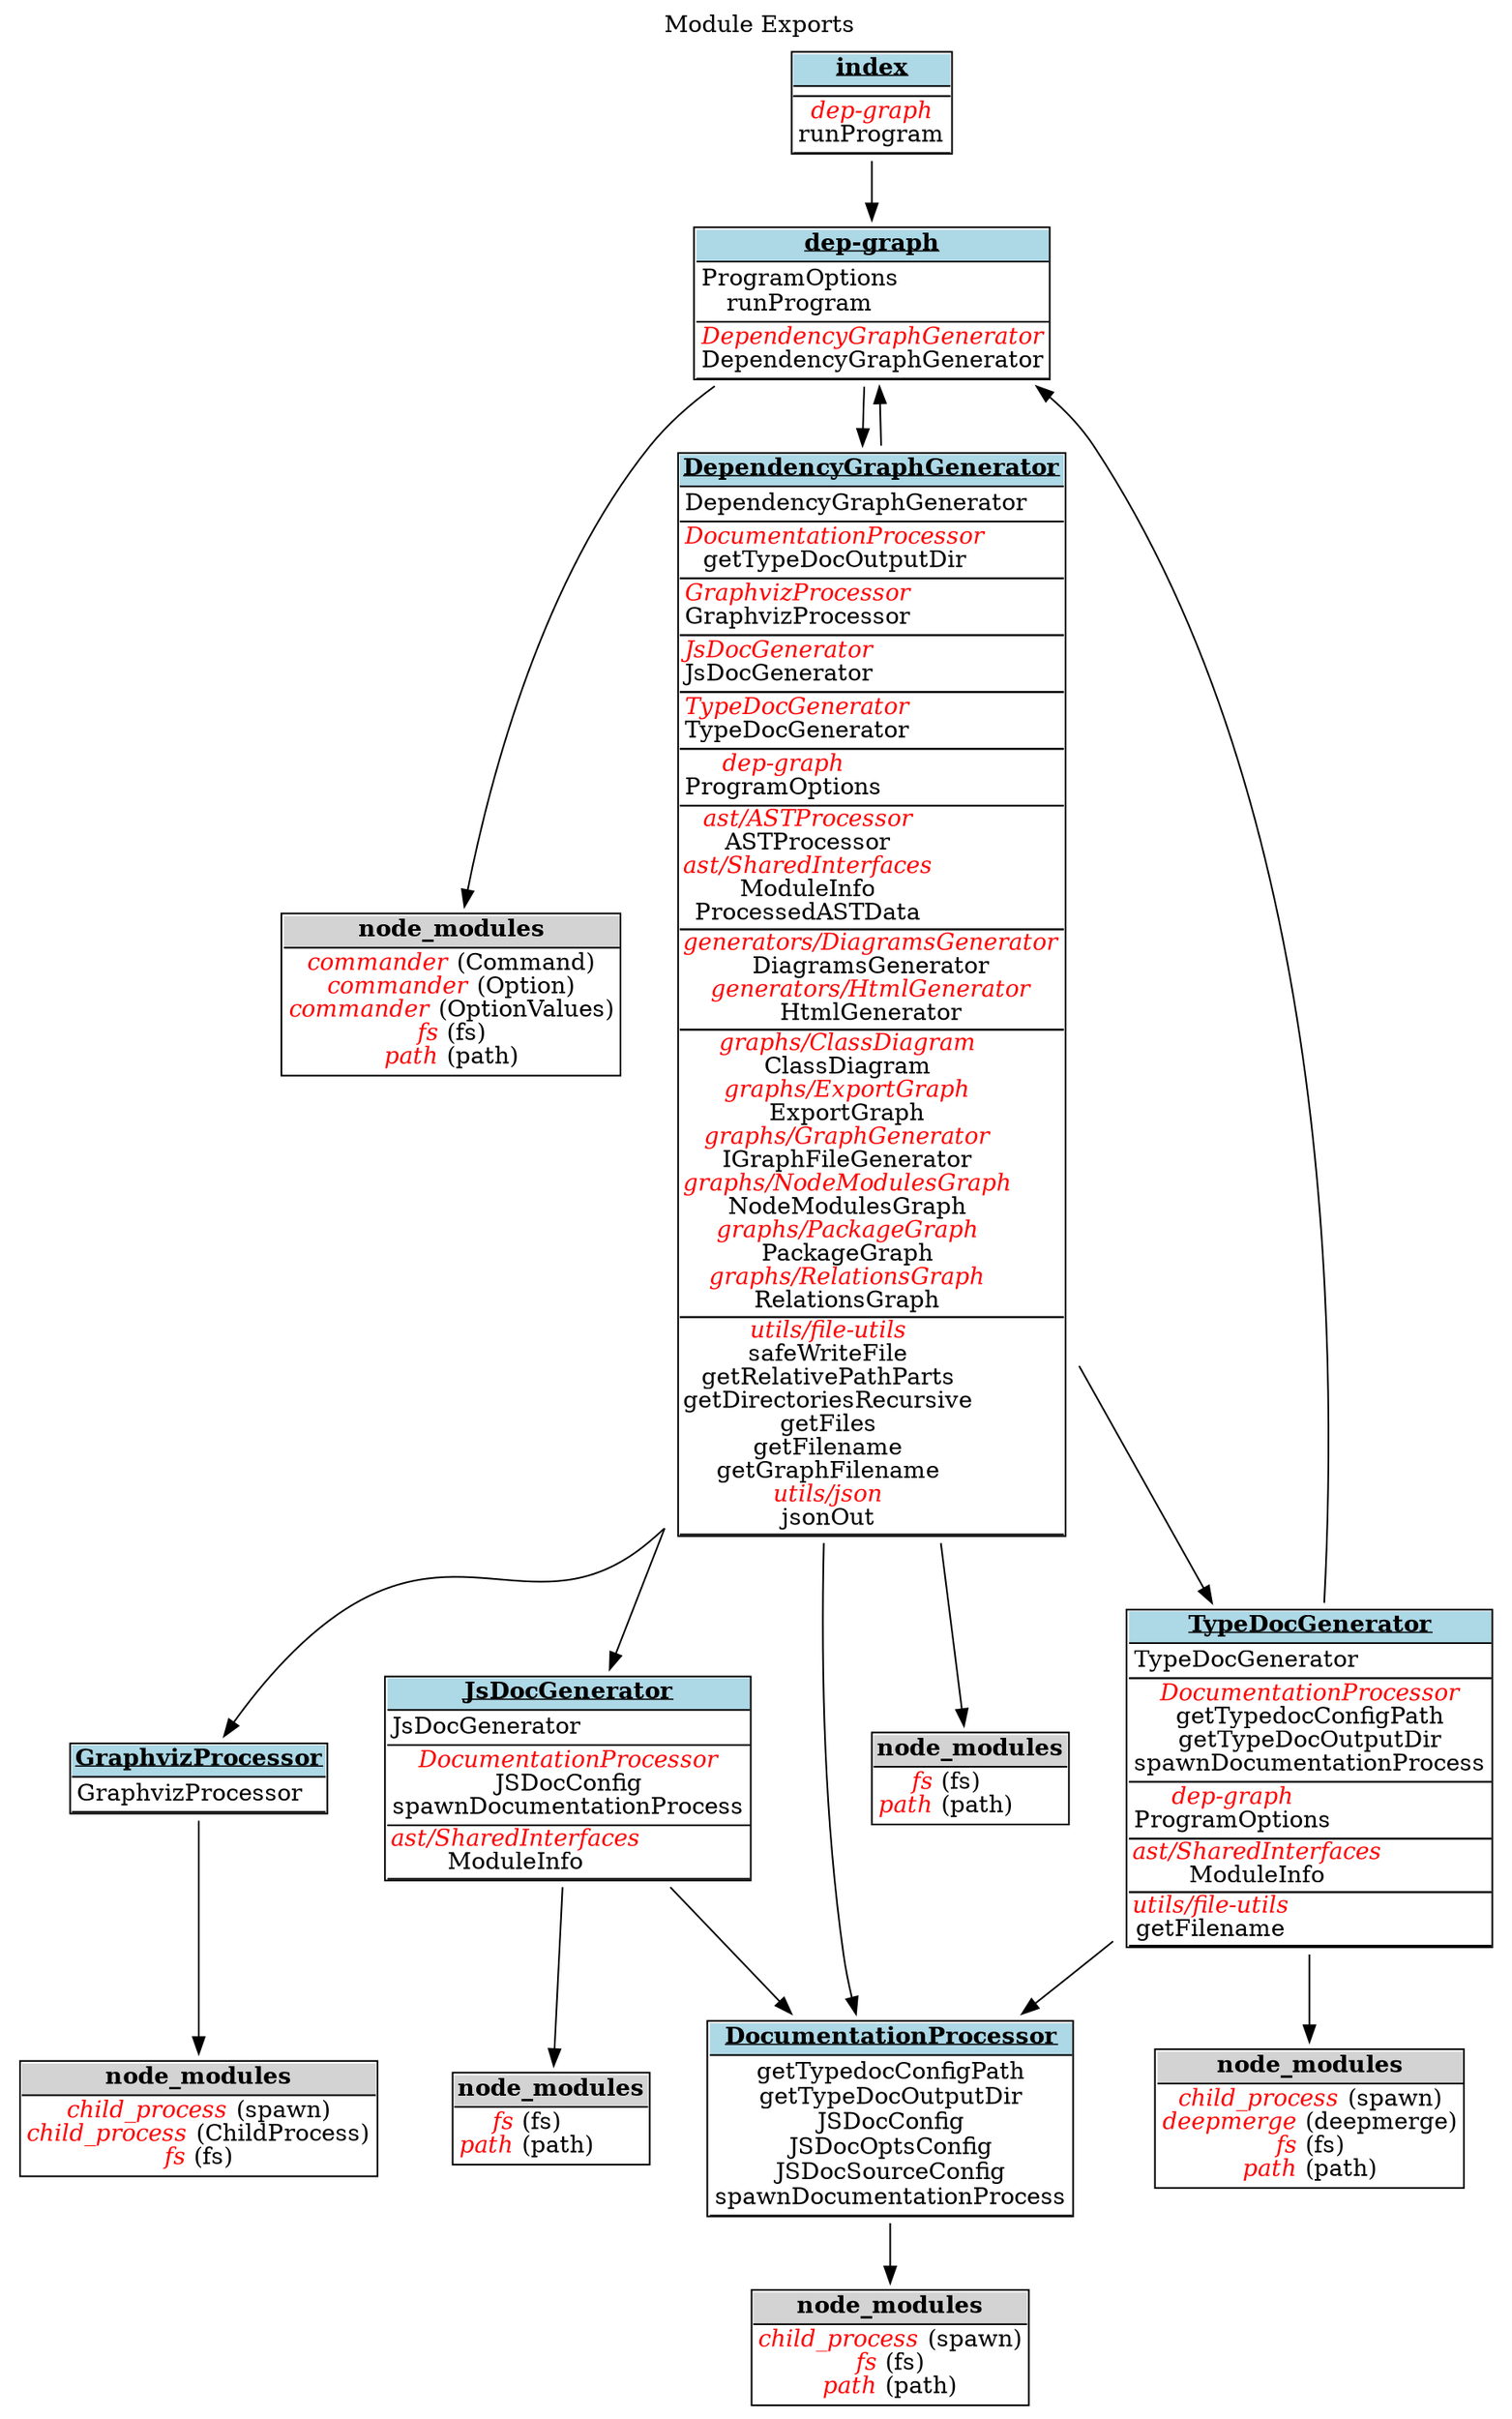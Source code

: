 digraph {label=" Module Exports";
labelloc="t";
"dep-graph" [shape=none, label=<<TABLE cellspacing="0" cellborder="0" align="left">
<TR><TD bgcolor="lightblue" HREF="tsdocs\modules\dep-graph.html" TARGET="_blank" align="center"><U><B>dep-graph</B></U></TD></TR>
<TR><TD BORDER="1" SIDES="TB" align="left">
ProgramOptions<BR/>
runProgram<BR/>
</TD></TR>
<TR><TD BORDER="1" SIDES="TB" align="left">
<font color="red"><I>DependencyGraphGenerator</I></font><BR/>
DependencyGraphGenerator<BR/>
</TD></TR>
</TABLE>>];
"dep-graph-node_modules" [shape=none, label=<<TABLE cellspacing="0" cellborder="0" align="left">
<TR><TD bgcolor="lightgrey" align="center"><B>node_modules</B></TD></TR>
<TR><TD BORDER="1" SIDES="T" align="left">
<font color="red"><I>commander</I></font> (Command)<BR/>
<font color="red"><I>commander</I></font> (Option)<BR/>
<font color="red"><I>commander</I></font> (OptionValues)<BR/>
<font color="red"><I>fs</I></font> (fs)<BR/>
<font color="red"><I>path</I></font> (path)<BR/>
</TD></TR>
</TABLE>>];
"dep-graph"->"dep-graph-node_modules";
"DependencyGraphGenerator" [shape=none, label=<<TABLE cellspacing="0" cellborder="0" align="left">
<TR><TD bgcolor="lightblue" HREF="tsdocs\modules\DependencyGraphGenerator.html" TARGET="_blank" align="center"><U><B>DependencyGraphGenerator</B></U></TD></TR>
<TR><TD BORDER="1" SIDES="TB" align="left">
DependencyGraphGenerator<BR/>
</TD></TR>
<TR><TD BORDER="1" SIDES="TB" align="left">
<font color="red"><I>DocumentationProcessor</I></font><BR/>
getTypeDocOutputDir<BR/>
</TD></TR>
<TR><TD BORDER="1" SIDES="TB" align="left">
<font color="red"><I>GraphvizProcessor</I></font><BR/>
GraphvizProcessor<BR/>
</TD></TR>
<TR><TD BORDER="1" SIDES="TB" align="left">
<font color="red"><I>JsDocGenerator</I></font><BR/>
JsDocGenerator<BR/>
</TD></TR>
<TR><TD BORDER="1" SIDES="TB" align="left">
<font color="red"><I>TypeDocGenerator</I></font><BR/>
TypeDocGenerator<BR/>
</TD></TR>
<TR><TD BORDER="1" SIDES="TB" align="left">
<font color="red"><I>dep-graph</I></font><BR/>
ProgramOptions<BR/>
</TD></TR>
<TR><TD BORDER="1" SIDES="TB" cellpadding="1" align="left">
<font color="red"><I>ast/ASTProcessor</I></font><BR/>
ASTProcessor<BR/>
<font color="red"><I>ast/SharedInterfaces</I></font><BR/>
ModuleInfo<BR/>
ProcessedASTData<BR/>
</TD></TR>
<TR><TD BORDER="1" SIDES="TB" cellpadding="1" align="left">
<font color="red"><I>generators/DiagramsGenerator</I></font><BR/>
DiagramsGenerator<BR/>
<font color="red"><I>generators/HtmlGenerator</I></font><BR/>
HtmlGenerator<BR/>
</TD></TR>
<TR><TD BORDER="1" SIDES="TB" cellpadding="1" align="left">
<font color="red"><I>graphs/ClassDiagram</I></font><BR/>
ClassDiagram<BR/>
<font color="red"><I>graphs/ExportGraph</I></font><BR/>
ExportGraph<BR/>
<font color="red"><I>graphs/GraphGenerator</I></font><BR/>
IGraphFileGenerator<BR/>
<font color="red"><I>graphs/NodeModulesGraph</I></font><BR/>
NodeModulesGraph<BR/>
<font color="red"><I>graphs/PackageGraph</I></font><BR/>
PackageGraph<BR/>
<font color="red"><I>graphs/RelationsGraph</I></font><BR/>
RelationsGraph<BR/>
</TD></TR>
<TR><TD BORDER="1" SIDES="TB" cellpadding="1" align="left">
<font color="red"><I>utils/file-utils</I></font><BR/>
safeWriteFile<BR/>
getRelativePathParts<BR/>
getDirectoriesRecursive<BR/>
getFiles<BR/>
getFilename<BR/>
getGraphFilename<BR/>
<font color="red"><I>utils/json</I></font><BR/>
jsonOut<BR/>
</TD></TR>
</TABLE>>];
"DependencyGraphGenerator-node_modules" [shape=none, label=<<TABLE cellspacing="0" cellborder="0" align="left">
<TR><TD bgcolor="lightgrey" align="center"><B>node_modules</B></TD></TR>
<TR><TD BORDER="1" SIDES="T" align="left">
<font color="red"><I>fs</I></font> (fs)<BR/>
<font color="red"><I>path</I></font> (path)<BR/>
</TD></TR>
</TABLE>>];
"DependencyGraphGenerator"->"DependencyGraphGenerator-node_modules";
"DocumentationProcessor" [shape=none, label=<<TABLE cellspacing="0" cellborder="0" align="left">
<TR><TD bgcolor="lightblue" HREF="tsdocs\modules\DocumentationProcessor.html" TARGET="_blank" align="center"><U><B>DocumentationProcessor</B></U></TD></TR>
<TR><TD BORDER="1" SIDES="TB" align="left">
getTypedocConfigPath<BR/>
getTypeDocOutputDir<BR/>
JSDocConfig<BR/>
JSDocOptsConfig<BR/>
JSDocSourceConfig<BR/>
spawnDocumentationProcess<BR/>
</TD></TR>
</TABLE>>];
"DocumentationProcessor-node_modules" [shape=none, label=<<TABLE cellspacing="0" cellborder="0" align="left">
<TR><TD bgcolor="lightgrey" align="center"><B>node_modules</B></TD></TR>
<TR><TD BORDER="1" SIDES="T" align="left">
<font color="red"><I>child_process</I></font> (spawn)<BR/>
<font color="red"><I>fs</I></font> (fs)<BR/>
<font color="red"><I>path</I></font> (path)<BR/>
</TD></TR>
</TABLE>>];
"DocumentationProcessor"->"DocumentationProcessor-node_modules";
"GraphvizProcessor" [shape=none, label=<<TABLE cellspacing="0" cellborder="0" align="left">
<TR><TD bgcolor="lightblue" HREF="tsdocs\modules\GraphvizProcessor.html" TARGET="_blank" align="center"><U><B>GraphvizProcessor</B></U></TD></TR>
<TR><TD BORDER="1" SIDES="TB" align="left">
GraphvizProcessor<BR/>
</TD></TR>
</TABLE>>];
"GraphvizProcessor-node_modules" [shape=none, label=<<TABLE cellspacing="0" cellborder="0" align="left">
<TR><TD bgcolor="lightgrey" align="center"><B>node_modules</B></TD></TR>
<TR><TD BORDER="1" SIDES="T" align="left">
<font color="red"><I>child_process</I></font> (spawn)<BR/>
<font color="red"><I>child_process</I></font> (ChildProcess)<BR/>
<font color="red"><I>fs</I></font> (fs)<BR/>
</TD></TR>
</TABLE>>];
"GraphvizProcessor"->"GraphvizProcessor-node_modules";
"index" [shape=none, label=<<TABLE cellspacing="0" cellborder="0" align="left">
<TR><TD bgcolor="lightblue" HREF="tsdocs\modules\index.html" TARGET="_blank" align="center"><U><B>index</B></U></TD></TR>
<TR><TD BORDER="1" SIDES="TB" align="left">
</TD></TR>
<TR><TD BORDER="1" SIDES="TB" align="left">
<font color="red"><I>dep-graph</I></font><BR/>
runProgram<BR/>
</TD></TR>
</TABLE>>];
"JsDocGenerator" [shape=none, label=<<TABLE cellspacing="0" cellborder="0" align="left">
<TR><TD bgcolor="lightblue" HREF="tsdocs\modules\JsDocGenerator.html" TARGET="_blank" align="center"><U><B>JsDocGenerator</B></U></TD></TR>
<TR><TD BORDER="1" SIDES="TB" align="left">
JsDocGenerator<BR/>
</TD></TR>
<TR><TD BORDER="1" SIDES="TB" align="left">
<font color="red"><I>DocumentationProcessor</I></font><BR/>
JSDocConfig<BR/>
spawnDocumentationProcess<BR/>
</TD></TR>
<TR><TD BORDER="1" SIDES="TB" cellpadding="1" align="left">
<font color="red"><I>ast/SharedInterfaces</I></font><BR/>
ModuleInfo<BR/>
</TD></TR>
</TABLE>>];
"JsDocGenerator-node_modules" [shape=none, label=<<TABLE cellspacing="0" cellborder="0" align="left">
<TR><TD bgcolor="lightgrey" align="center"><B>node_modules</B></TD></TR>
<TR><TD BORDER="1" SIDES="T" align="left">
<font color="red"><I>fs</I></font> (fs)<BR/>
<font color="red"><I>path</I></font> (path)<BR/>
</TD></TR>
</TABLE>>];
"JsDocGenerator"->"JsDocGenerator-node_modules";
"TypeDocGenerator" [shape=none, label=<<TABLE cellspacing="0" cellborder="0" align="left">
<TR><TD bgcolor="lightblue" HREF="tsdocs\modules\TypeDocGenerator.html" TARGET="_blank" align="center"><U><B>TypeDocGenerator</B></U></TD></TR>
<TR><TD BORDER="1" SIDES="TB" align="left">
TypeDocGenerator<BR/>
</TD></TR>
<TR><TD BORDER="1" SIDES="TB" align="left">
<font color="red"><I>DocumentationProcessor</I></font><BR/>
getTypedocConfigPath<BR/>
getTypeDocOutputDir<BR/>
spawnDocumentationProcess<BR/>
</TD></TR>
<TR><TD BORDER="1" SIDES="TB" align="left">
<font color="red"><I>dep-graph</I></font><BR/>
ProgramOptions<BR/>
</TD></TR>
<TR><TD BORDER="1" SIDES="TB" cellpadding="1" align="left">
<font color="red"><I>ast/SharedInterfaces</I></font><BR/>
ModuleInfo<BR/>
</TD></TR>
<TR><TD BORDER="1" SIDES="TB" cellpadding="1" align="left">
<font color="red"><I>utils/file-utils</I></font><BR/>
getFilename<BR/>
</TD></TR>
</TABLE>>];
"TypeDocGenerator-node_modules" [shape=none, label=<<TABLE cellspacing="0" cellborder="0" align="left">
<TR><TD bgcolor="lightgrey" align="center"><B>node_modules</B></TD></TR>
<TR><TD BORDER="1" SIDES="T" align="left">
<font color="red"><I>child_process</I></font> (spawn)<BR/>
<font color="red"><I>deepmerge</I></font> (deepmerge)<BR/>
<font color="red"><I>fs</I></font> (fs)<BR/>
<font color="red"><I>path</I></font> (path)<BR/>
</TD></TR>
</TABLE>>];
"TypeDocGenerator"->"TypeDocGenerator-node_modules";
"dep-graph"->"DependencyGraphGenerator";
"DependencyGraphGenerator"->"dep-graph";
"DependencyGraphGenerator"->"DocumentationProcessor";
"DependencyGraphGenerator"->"GraphvizProcessor";
"DependencyGraphGenerator"->"JsDocGenerator";
"DependencyGraphGenerator"->"TypeDocGenerator";
"index"->"dep-graph";
"JsDocGenerator"->"DocumentationProcessor";
"TypeDocGenerator"->"dep-graph";
"TypeDocGenerator"->"DocumentationProcessor";
}
